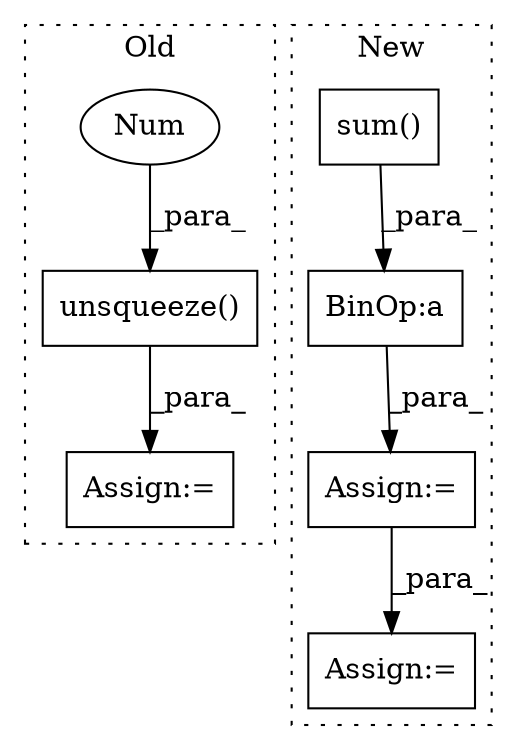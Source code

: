 digraph G {
subgraph cluster0 {
1 [label="unsqueeze()" a="75" s="8216,8246" l="29,1" shape="box"];
3 [label="Num" a="76" s="8245" l="1" shape="ellipse"];
6 [label="Assign:=" a="68" s="8190" l="3" shape="box"];
label = "Old";
style="dotted";
}
subgraph cluster1 {
2 [label="sum()" a="75" s="8804" l="26" shape="box"];
4 [label="Assign:=" a="68" s="8801" l="3" shape="box"];
5 [label="BinOp:a" a="82" s="8830" l="3" shape="box"];
7 [label="Assign:=" a="68" s="8988" l="4" shape="box"];
label = "New";
style="dotted";
}
1 -> 6 [label="_para_"];
2 -> 5 [label="_para_"];
3 -> 1 [label="_para_"];
4 -> 7 [label="_para_"];
5 -> 4 [label="_para_"];
}